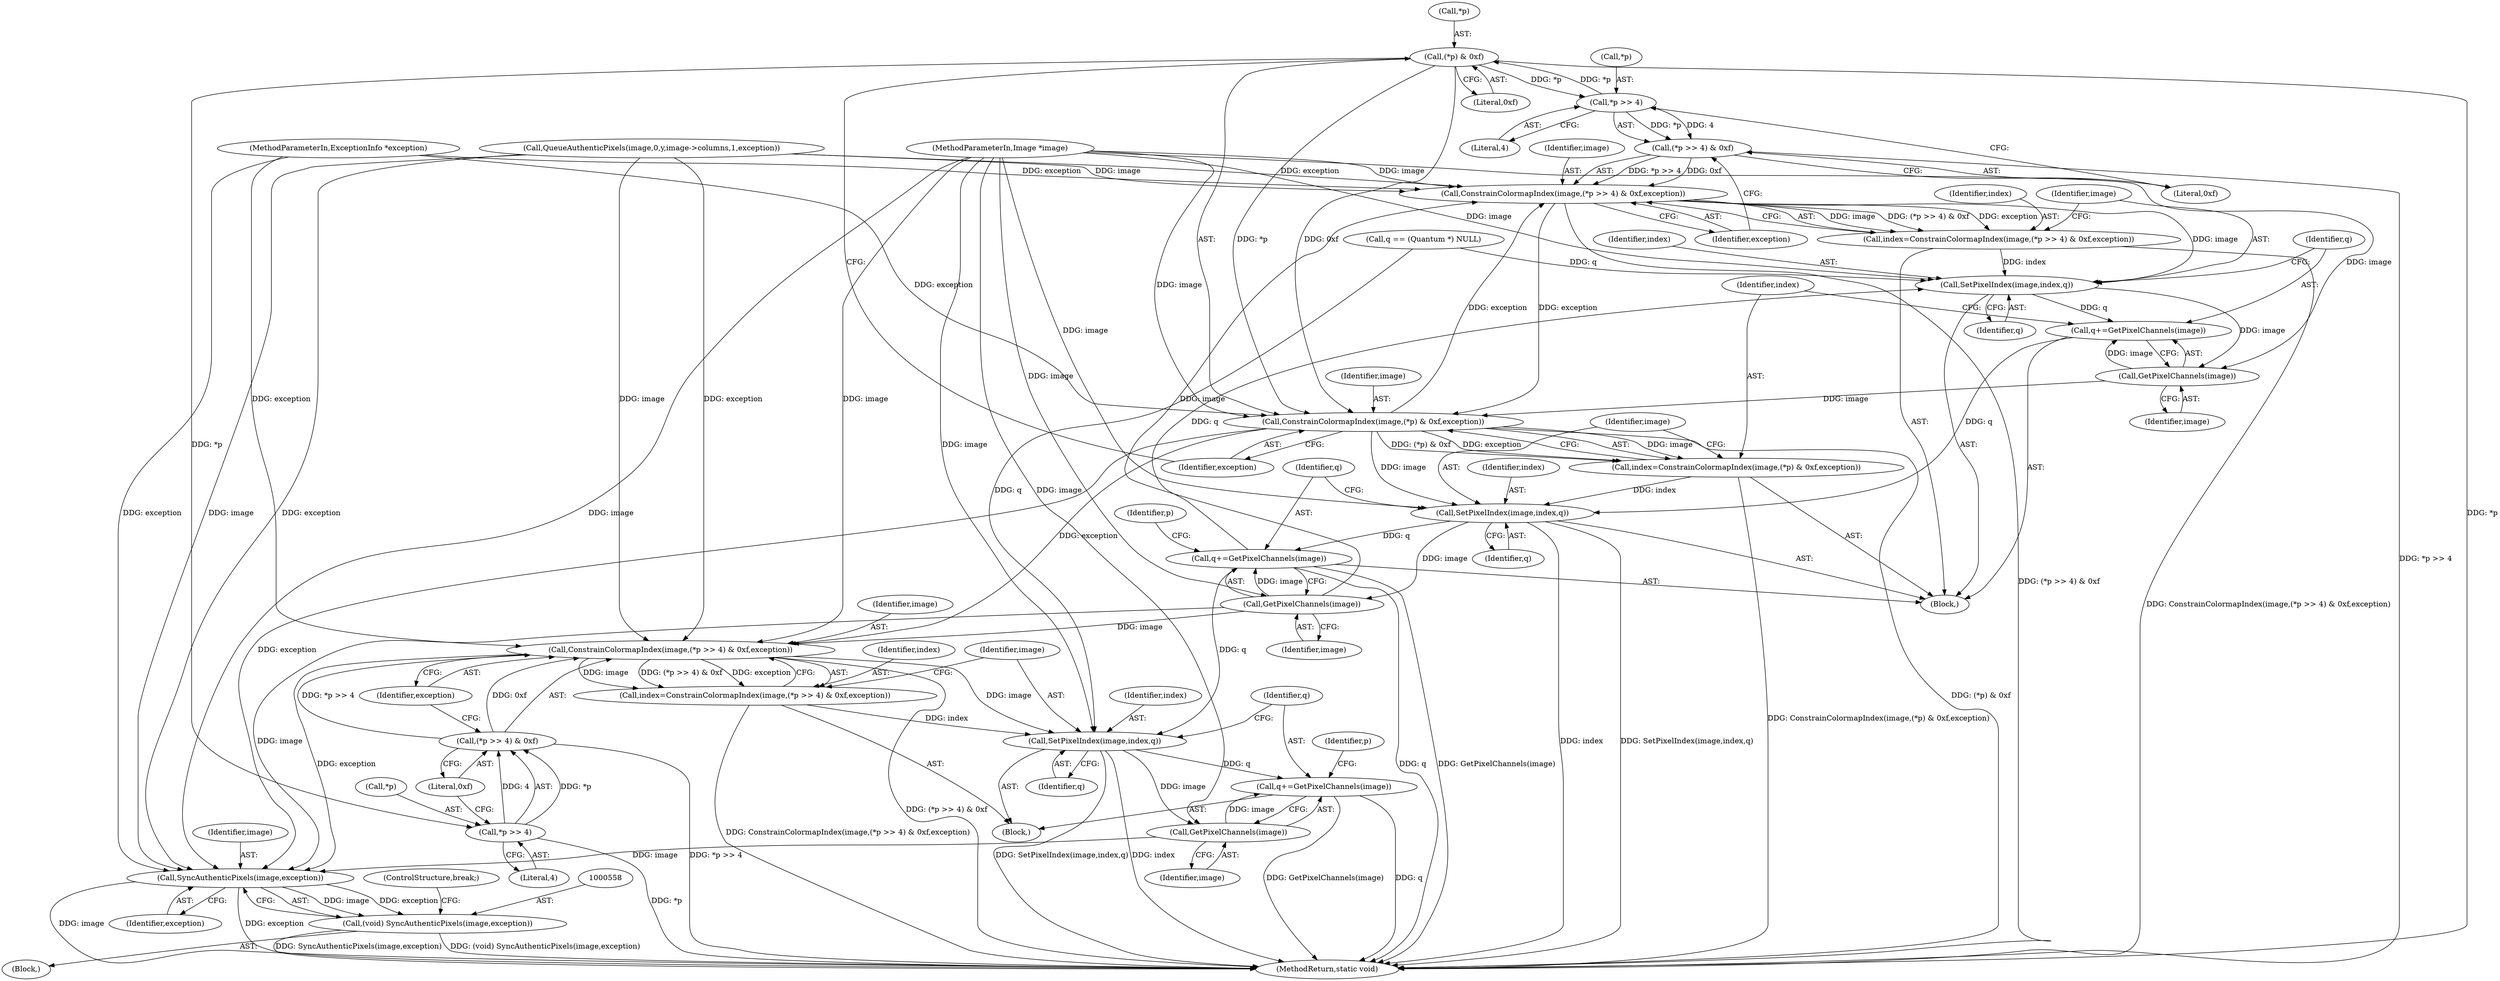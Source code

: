 digraph "0_ImageMagick_cc4ac341f29fa368da6ef01c207deaf8c61f6a2e@pointer" {
"1000512" [label="(Call,(*p) & 0xf)"];
"1000494" [label="(Call,*p >> 4)"];
"1000512" [label="(Call,(*p) & 0xf)"];
"1000493" [label="(Call,(*p >> 4) & 0xf)"];
"1000491" [label="(Call,ConstrainColormapIndex(image,(*p >> 4) & 0xf,exception))"];
"1000489" [label="(Call,index=ConstrainColormapIndex(image,(*p >> 4) & 0xf,exception))"];
"1000500" [label="(Call,SetPixelIndex(image,index,q))"];
"1000504" [label="(Call,q+=GetPixelChannels(image))"];
"1000517" [label="(Call,SetPixelIndex(image,index,q))"];
"1000521" [label="(Call,q+=GetPixelChannels(image))"];
"1000547" [label="(Call,SetPixelIndex(image,index,q))"];
"1000551" [label="(Call,q+=GetPixelChannels(image))"];
"1000553" [label="(Call,GetPixelChannels(image))"];
"1000559" [label="(Call,SyncAuthenticPixels(image,exception))"];
"1000557" [label="(Call,(void) SyncAuthenticPixels(image,exception))"];
"1000523" [label="(Call,GetPixelChannels(image))"];
"1000538" [label="(Call,ConstrainColormapIndex(image,(*p >> 4) & 0xf,exception))"];
"1000536" [label="(Call,index=ConstrainColormapIndex(image,(*p >> 4) & 0xf,exception))"];
"1000506" [label="(Call,GetPixelChannels(image))"];
"1000510" [label="(Call,ConstrainColormapIndex(image,(*p) & 0xf,exception))"];
"1000508" [label="(Call,index=ConstrainColormapIndex(image,(*p) & 0xf,exception))"];
"1000541" [label="(Call,*p >> 4)"];
"1000540" [label="(Call,(*p >> 4) & 0xf)"];
"1000550" [label="(Identifier,q)"];
"1000109" [label="(MethodParameterIn,ExceptionInfo *exception)"];
"1000544" [label="(Literal,4)"];
"1000510" [label="(Call,ConstrainColormapIndex(image,(*p) & 0xf,exception))"];
"1000521" [label="(Call,q+=GetPixelChannels(image))"];
"1000552" [label="(Identifier,q)"];
"1000507" [label="(Identifier,image)"];
"1000493" [label="(Call,(*p >> 4) & 0xf)"];
"1000503" [label="(Identifier,q)"];
"1000526" [label="(Identifier,p)"];
"1000538" [label="(Call,ConstrainColormapIndex(image,(*p >> 4) & 0xf,exception))"];
"1000524" [label="(Identifier,image)"];
"1000515" [label="(Literal,0xf)"];
"1000540" [label="(Call,(*p >> 4) & 0xf)"];
"1000517" [label="(Call,SetPixelIndex(image,index,q))"];
"1000556" [label="(Identifier,p)"];
"1000553" [label="(Call,GetPixelChannels(image))"];
"1000513" [label="(Call,*p)"];
"1000535" [label="(Block,)"];
"1000105" [label="(MethodParameterIn,Image *image)"];
"1000523" [label="(Call,GetPixelChannels(image))"];
"1000557" [label="(Call,(void) SyncAuthenticPixels(image,exception))"];
"1000536" [label="(Call,index=ConstrainColormapIndex(image,(*p >> 4) & 0xf,exception))"];
"1000548" [label="(Identifier,image)"];
"1000506" [label="(Call,GetPixelChannels(image))"];
"1000512" [label="(Call,(*p) & 0xf)"];
"1000505" [label="(Identifier,q)"];
"1000520" [label="(Identifier,q)"];
"1000554" [label="(Identifier,image)"];
"1000539" [label="(Identifier,image)"];
"1000545" [label="(Literal,0xf)"];
"1000519" [label="(Identifier,index)"];
"1000559" [label="(Call,SyncAuthenticPixels(image,exception))"];
"1000509" [label="(Identifier,index)"];
"1000508" [label="(Call,index=ConstrainColormapIndex(image,(*p) & 0xf,exception))"];
"1000491" [label="(Call,ConstrainColormapIndex(image,(*p >> 4) & 0xf,exception))"];
"1000561" [label="(Identifier,exception)"];
"1000492" [label="(Identifier,image)"];
"1000499" [label="(Identifier,exception)"];
"1000504" [label="(Call,q+=GetPixelChannels(image))"];
"1000560" [label="(Identifier,image)"];
"1000498" [label="(Literal,0xf)"];
"1000549" [label="(Identifier,index)"];
"1000546" [label="(Identifier,exception)"];
"1000522" [label="(Identifier,q)"];
"1000495" [label="(Call,*p)"];
"1000541" [label="(Call,*p >> 4)"];
"1000456" [label="(Call,QueueAuthenticPixels(image,0,y,image->columns,1,exception))"];
"1000488" [label="(Block,)"];
"1000551" [label="(Call,q+=GetPixelChannels(image))"];
"1000501" [label="(Identifier,image)"];
"1000502" [label="(Identifier,index)"];
"1000537" [label="(Identifier,index)"];
"1000511" [label="(Identifier,image)"];
"1000500" [label="(Call,SetPixelIndex(image,index,q))"];
"1000453" [label="(Block,)"];
"1000562" [label="(ControlStructure,break;)"];
"1000516" [label="(Identifier,exception)"];
"1000518" [label="(Identifier,image)"];
"1000466" [label="(Call,q == (Quantum *) NULL)"];
"1000547" [label="(Call,SetPixelIndex(image,index,q))"];
"1000542" [label="(Call,*p)"];
"1000620" [label="(MethodReturn,static void)"];
"1000497" [label="(Literal,4)"];
"1000490" [label="(Identifier,index)"];
"1000494" [label="(Call,*p >> 4)"];
"1000489" [label="(Call,index=ConstrainColormapIndex(image,(*p >> 4) & 0xf,exception))"];
"1000512" -> "1000510"  [label="AST: "];
"1000512" -> "1000515"  [label="CFG: "];
"1000513" -> "1000512"  [label="AST: "];
"1000515" -> "1000512"  [label="AST: "];
"1000516" -> "1000512"  [label="CFG: "];
"1000512" -> "1000620"  [label="DDG: *p"];
"1000512" -> "1000494"  [label="DDG: *p"];
"1000512" -> "1000510"  [label="DDG: *p"];
"1000512" -> "1000510"  [label="DDG: 0xf"];
"1000494" -> "1000512"  [label="DDG: *p"];
"1000512" -> "1000541"  [label="DDG: *p"];
"1000494" -> "1000493"  [label="AST: "];
"1000494" -> "1000497"  [label="CFG: "];
"1000495" -> "1000494"  [label="AST: "];
"1000497" -> "1000494"  [label="AST: "];
"1000498" -> "1000494"  [label="CFG: "];
"1000494" -> "1000493"  [label="DDG: *p"];
"1000494" -> "1000493"  [label="DDG: 4"];
"1000493" -> "1000491"  [label="AST: "];
"1000493" -> "1000498"  [label="CFG: "];
"1000498" -> "1000493"  [label="AST: "];
"1000499" -> "1000493"  [label="CFG: "];
"1000493" -> "1000620"  [label="DDG: *p >> 4"];
"1000493" -> "1000491"  [label="DDG: *p >> 4"];
"1000493" -> "1000491"  [label="DDG: 0xf"];
"1000491" -> "1000489"  [label="AST: "];
"1000491" -> "1000499"  [label="CFG: "];
"1000492" -> "1000491"  [label="AST: "];
"1000499" -> "1000491"  [label="AST: "];
"1000489" -> "1000491"  [label="CFG: "];
"1000491" -> "1000620"  [label="DDG: (*p >> 4) & 0xf"];
"1000491" -> "1000489"  [label="DDG: image"];
"1000491" -> "1000489"  [label="DDG: (*p >> 4) & 0xf"];
"1000491" -> "1000489"  [label="DDG: exception"];
"1000523" -> "1000491"  [label="DDG: image"];
"1000456" -> "1000491"  [label="DDG: image"];
"1000456" -> "1000491"  [label="DDG: exception"];
"1000105" -> "1000491"  [label="DDG: image"];
"1000510" -> "1000491"  [label="DDG: exception"];
"1000109" -> "1000491"  [label="DDG: exception"];
"1000491" -> "1000500"  [label="DDG: image"];
"1000491" -> "1000510"  [label="DDG: exception"];
"1000489" -> "1000488"  [label="AST: "];
"1000490" -> "1000489"  [label="AST: "];
"1000501" -> "1000489"  [label="CFG: "];
"1000489" -> "1000620"  [label="DDG: ConstrainColormapIndex(image,(*p >> 4) & 0xf,exception)"];
"1000489" -> "1000500"  [label="DDG: index"];
"1000500" -> "1000488"  [label="AST: "];
"1000500" -> "1000503"  [label="CFG: "];
"1000501" -> "1000500"  [label="AST: "];
"1000502" -> "1000500"  [label="AST: "];
"1000503" -> "1000500"  [label="AST: "];
"1000505" -> "1000500"  [label="CFG: "];
"1000105" -> "1000500"  [label="DDG: image"];
"1000521" -> "1000500"  [label="DDG: q"];
"1000466" -> "1000500"  [label="DDG: q"];
"1000500" -> "1000504"  [label="DDG: q"];
"1000500" -> "1000506"  [label="DDG: image"];
"1000504" -> "1000488"  [label="AST: "];
"1000504" -> "1000506"  [label="CFG: "];
"1000505" -> "1000504"  [label="AST: "];
"1000506" -> "1000504"  [label="AST: "];
"1000509" -> "1000504"  [label="CFG: "];
"1000506" -> "1000504"  [label="DDG: image"];
"1000504" -> "1000517"  [label="DDG: q"];
"1000517" -> "1000488"  [label="AST: "];
"1000517" -> "1000520"  [label="CFG: "];
"1000518" -> "1000517"  [label="AST: "];
"1000519" -> "1000517"  [label="AST: "];
"1000520" -> "1000517"  [label="AST: "];
"1000522" -> "1000517"  [label="CFG: "];
"1000517" -> "1000620"  [label="DDG: index"];
"1000517" -> "1000620"  [label="DDG: SetPixelIndex(image,index,q)"];
"1000510" -> "1000517"  [label="DDG: image"];
"1000105" -> "1000517"  [label="DDG: image"];
"1000508" -> "1000517"  [label="DDG: index"];
"1000517" -> "1000521"  [label="DDG: q"];
"1000517" -> "1000523"  [label="DDG: image"];
"1000521" -> "1000488"  [label="AST: "];
"1000521" -> "1000523"  [label="CFG: "];
"1000522" -> "1000521"  [label="AST: "];
"1000523" -> "1000521"  [label="AST: "];
"1000526" -> "1000521"  [label="CFG: "];
"1000521" -> "1000620"  [label="DDG: q"];
"1000521" -> "1000620"  [label="DDG: GetPixelChannels(image)"];
"1000523" -> "1000521"  [label="DDG: image"];
"1000521" -> "1000547"  [label="DDG: q"];
"1000547" -> "1000535"  [label="AST: "];
"1000547" -> "1000550"  [label="CFG: "];
"1000548" -> "1000547"  [label="AST: "];
"1000549" -> "1000547"  [label="AST: "];
"1000550" -> "1000547"  [label="AST: "];
"1000552" -> "1000547"  [label="CFG: "];
"1000547" -> "1000620"  [label="DDG: SetPixelIndex(image,index,q)"];
"1000547" -> "1000620"  [label="DDG: index"];
"1000538" -> "1000547"  [label="DDG: image"];
"1000105" -> "1000547"  [label="DDG: image"];
"1000536" -> "1000547"  [label="DDG: index"];
"1000466" -> "1000547"  [label="DDG: q"];
"1000547" -> "1000551"  [label="DDG: q"];
"1000547" -> "1000553"  [label="DDG: image"];
"1000551" -> "1000535"  [label="AST: "];
"1000551" -> "1000553"  [label="CFG: "];
"1000552" -> "1000551"  [label="AST: "];
"1000553" -> "1000551"  [label="AST: "];
"1000556" -> "1000551"  [label="CFG: "];
"1000551" -> "1000620"  [label="DDG: GetPixelChannels(image)"];
"1000551" -> "1000620"  [label="DDG: q"];
"1000553" -> "1000551"  [label="DDG: image"];
"1000553" -> "1000554"  [label="CFG: "];
"1000554" -> "1000553"  [label="AST: "];
"1000105" -> "1000553"  [label="DDG: image"];
"1000553" -> "1000559"  [label="DDG: image"];
"1000559" -> "1000557"  [label="AST: "];
"1000559" -> "1000561"  [label="CFG: "];
"1000560" -> "1000559"  [label="AST: "];
"1000561" -> "1000559"  [label="AST: "];
"1000557" -> "1000559"  [label="CFG: "];
"1000559" -> "1000620"  [label="DDG: image"];
"1000559" -> "1000620"  [label="DDG: exception"];
"1000559" -> "1000557"  [label="DDG: image"];
"1000559" -> "1000557"  [label="DDG: exception"];
"1000523" -> "1000559"  [label="DDG: image"];
"1000456" -> "1000559"  [label="DDG: image"];
"1000456" -> "1000559"  [label="DDG: exception"];
"1000105" -> "1000559"  [label="DDG: image"];
"1000538" -> "1000559"  [label="DDG: exception"];
"1000510" -> "1000559"  [label="DDG: exception"];
"1000109" -> "1000559"  [label="DDG: exception"];
"1000557" -> "1000453"  [label="AST: "];
"1000558" -> "1000557"  [label="AST: "];
"1000562" -> "1000557"  [label="CFG: "];
"1000557" -> "1000620"  [label="DDG: (void) SyncAuthenticPixels(image,exception)"];
"1000557" -> "1000620"  [label="DDG: SyncAuthenticPixels(image,exception)"];
"1000523" -> "1000524"  [label="CFG: "];
"1000524" -> "1000523"  [label="AST: "];
"1000105" -> "1000523"  [label="DDG: image"];
"1000523" -> "1000538"  [label="DDG: image"];
"1000538" -> "1000536"  [label="AST: "];
"1000538" -> "1000546"  [label="CFG: "];
"1000539" -> "1000538"  [label="AST: "];
"1000540" -> "1000538"  [label="AST: "];
"1000546" -> "1000538"  [label="AST: "];
"1000536" -> "1000538"  [label="CFG: "];
"1000538" -> "1000620"  [label="DDG: (*p >> 4) & 0xf"];
"1000538" -> "1000536"  [label="DDG: image"];
"1000538" -> "1000536"  [label="DDG: (*p >> 4) & 0xf"];
"1000538" -> "1000536"  [label="DDG: exception"];
"1000456" -> "1000538"  [label="DDG: image"];
"1000456" -> "1000538"  [label="DDG: exception"];
"1000105" -> "1000538"  [label="DDG: image"];
"1000540" -> "1000538"  [label="DDG: *p >> 4"];
"1000540" -> "1000538"  [label="DDG: 0xf"];
"1000510" -> "1000538"  [label="DDG: exception"];
"1000109" -> "1000538"  [label="DDG: exception"];
"1000536" -> "1000535"  [label="AST: "];
"1000537" -> "1000536"  [label="AST: "];
"1000548" -> "1000536"  [label="CFG: "];
"1000536" -> "1000620"  [label="DDG: ConstrainColormapIndex(image,(*p >> 4) & 0xf,exception)"];
"1000506" -> "1000507"  [label="CFG: "];
"1000507" -> "1000506"  [label="AST: "];
"1000105" -> "1000506"  [label="DDG: image"];
"1000506" -> "1000510"  [label="DDG: image"];
"1000510" -> "1000508"  [label="AST: "];
"1000510" -> "1000516"  [label="CFG: "];
"1000511" -> "1000510"  [label="AST: "];
"1000516" -> "1000510"  [label="AST: "];
"1000508" -> "1000510"  [label="CFG: "];
"1000510" -> "1000620"  [label="DDG: (*p) & 0xf"];
"1000510" -> "1000508"  [label="DDG: image"];
"1000510" -> "1000508"  [label="DDG: (*p) & 0xf"];
"1000510" -> "1000508"  [label="DDG: exception"];
"1000105" -> "1000510"  [label="DDG: image"];
"1000109" -> "1000510"  [label="DDG: exception"];
"1000508" -> "1000488"  [label="AST: "];
"1000509" -> "1000508"  [label="AST: "];
"1000518" -> "1000508"  [label="CFG: "];
"1000508" -> "1000620"  [label="DDG: ConstrainColormapIndex(image,(*p) & 0xf,exception)"];
"1000541" -> "1000540"  [label="AST: "];
"1000541" -> "1000544"  [label="CFG: "];
"1000542" -> "1000541"  [label="AST: "];
"1000544" -> "1000541"  [label="AST: "];
"1000545" -> "1000541"  [label="CFG: "];
"1000541" -> "1000620"  [label="DDG: *p"];
"1000541" -> "1000540"  [label="DDG: *p"];
"1000541" -> "1000540"  [label="DDG: 4"];
"1000540" -> "1000545"  [label="CFG: "];
"1000545" -> "1000540"  [label="AST: "];
"1000546" -> "1000540"  [label="CFG: "];
"1000540" -> "1000620"  [label="DDG: *p >> 4"];
}
